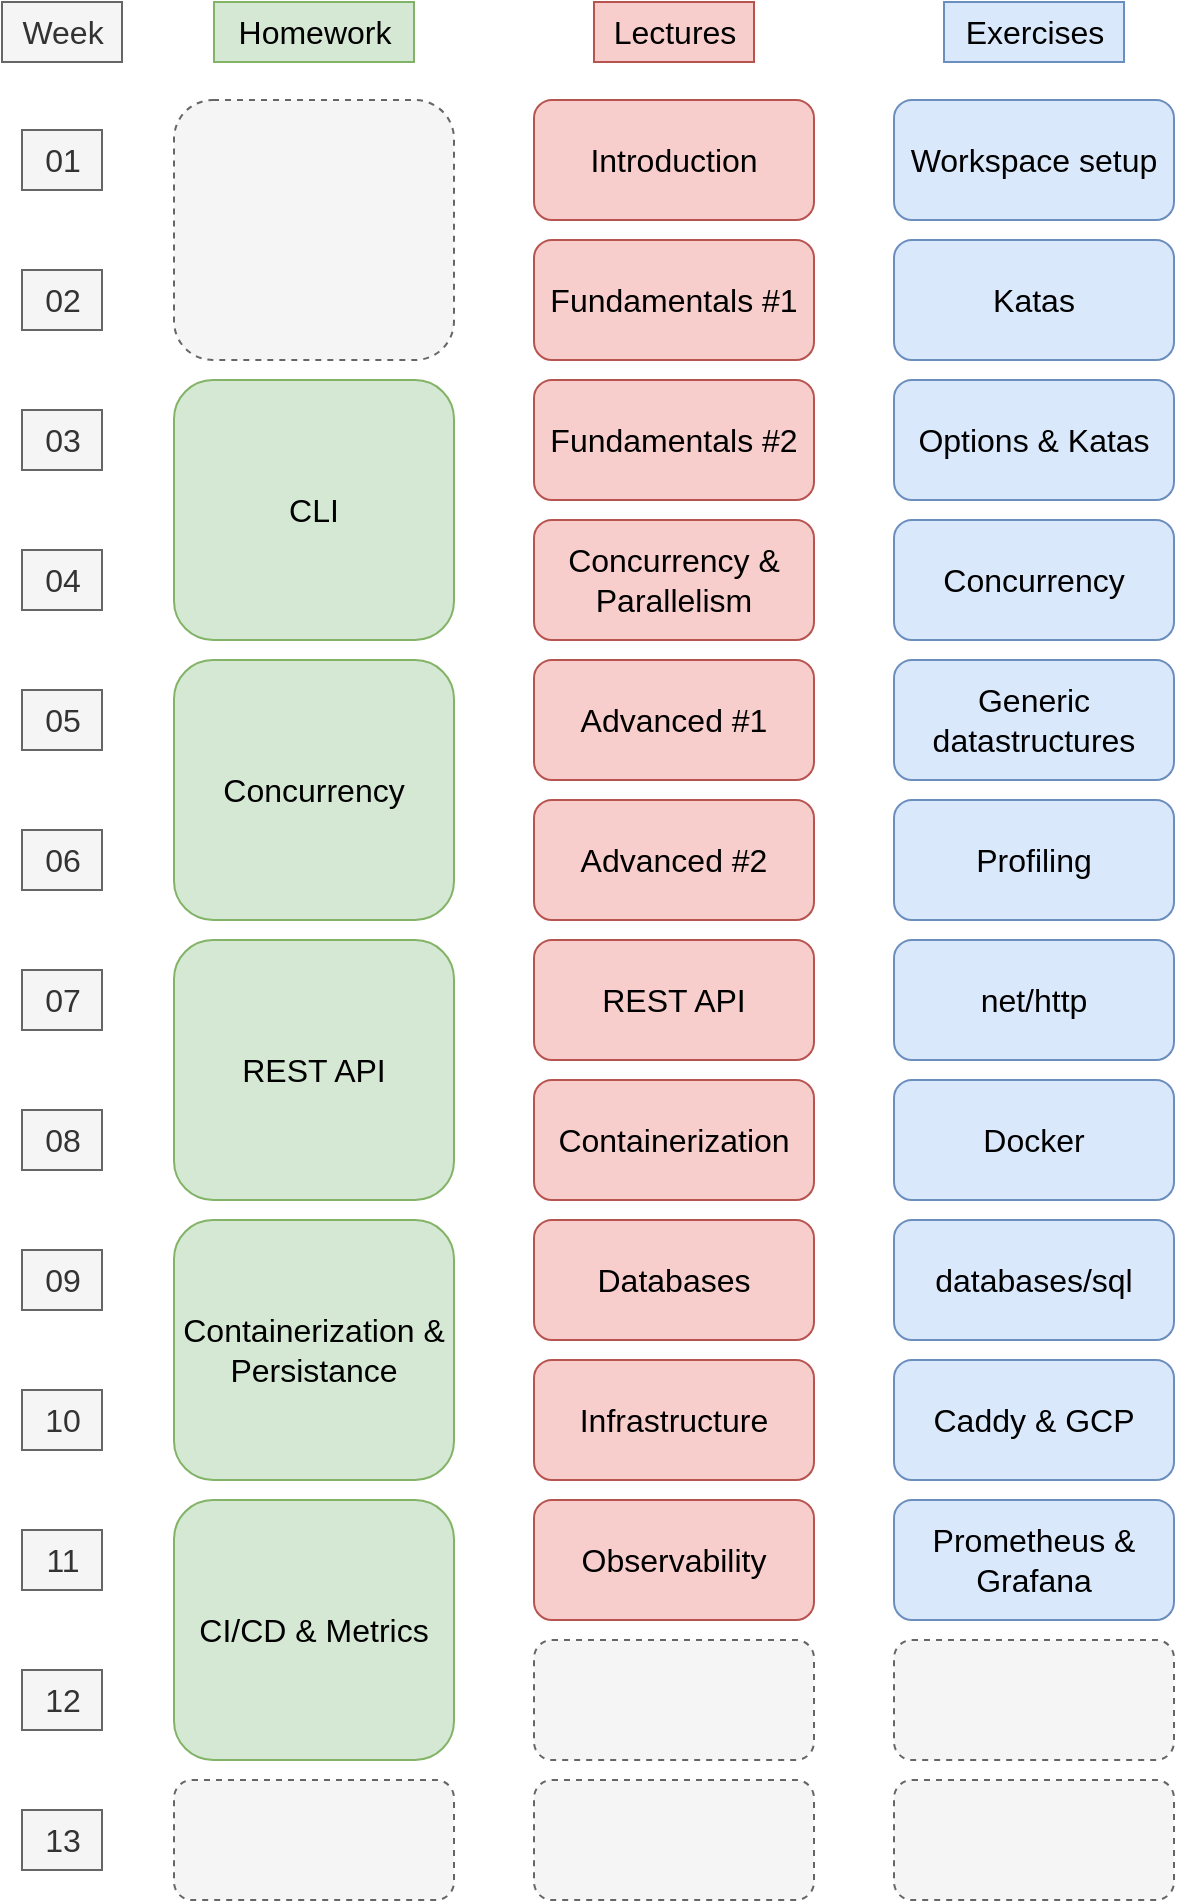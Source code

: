 <mxfile version="24.4.0" type="device">
  <diagram name="Page-1" id="BFdQ66ABjdLcpmXtD36v">
    <mxGraphModel dx="999" dy="938" grid="1" gridSize="10" guides="1" tooltips="1" connect="1" arrows="1" fold="1" page="0" pageScale="1" pageWidth="827" pageHeight="1169" math="0" shadow="0">
      <root>
        <mxCell id="0" />
        <mxCell id="1" parent="0" />
        <mxCell id="KnodmlbBTQH3kh3YxPPO-1" value="Week" style="text;html=1;align=center;verticalAlign=middle;resizable=0;points=[];autosize=1;strokeColor=#666666;fillColor=#f5f5f5;fontSize=16;fontColor=#333333;" parent="1" vertex="1">
          <mxGeometry x="-76" y="-249" width="60" height="30" as="geometry" />
        </mxCell>
        <mxCell id="KnodmlbBTQH3kh3YxPPO-2" value="Homework" style="text;html=1;align=center;verticalAlign=middle;resizable=0;points=[];autosize=1;strokeColor=#82b366;fillColor=#d5e8d4;fontSize=16;" parent="1" vertex="1">
          <mxGeometry x="30" y="-249" width="100" height="30" as="geometry" />
        </mxCell>
        <mxCell id="KnodmlbBTQH3kh3YxPPO-3" value="Lectures" style="text;html=1;align=center;verticalAlign=middle;resizable=0;points=[];autosize=1;strokeColor=#b85450;fillColor=#f8cecc;fontSize=16;" parent="1" vertex="1">
          <mxGeometry x="220" y="-249" width="80" height="30" as="geometry" />
        </mxCell>
        <mxCell id="KnodmlbBTQH3kh3YxPPO-4" value="Exercises" style="text;html=1;align=center;verticalAlign=middle;resizable=0;points=[];autosize=1;strokeColor=#6c8ebf;fillColor=#dae8fc;fontSize=16;" parent="1" vertex="1">
          <mxGeometry x="395" y="-249" width="90" height="30" as="geometry" />
        </mxCell>
        <mxCell id="KnodmlbBTQH3kh3YxPPO-5" value="Introduction" style="rounded=1;whiteSpace=wrap;html=1;fontSize=16;fillColor=#f8cecc;strokeColor=#b85450;" parent="1" vertex="1">
          <mxGeometry x="190" y="-200" width="140" height="60" as="geometry" />
        </mxCell>
        <mxCell id="KnodmlbBTQH3kh3YxPPO-6" value="01" style="text;html=1;align=center;verticalAlign=middle;resizable=0;points=[];autosize=1;strokeColor=#666666;fillColor=#f5f5f5;fontSize=16;fontColor=#333333;" parent="1" vertex="1">
          <mxGeometry x="-66" y="-185" width="40" height="30" as="geometry" />
        </mxCell>
        <mxCell id="KnodmlbBTQH3kh3YxPPO-8" value="02" style="text;html=1;align=center;verticalAlign=middle;resizable=0;points=[];autosize=1;strokeColor=#666666;fillColor=#f5f5f5;fontSize=16;fontColor=#333333;" parent="1" vertex="1">
          <mxGeometry x="-66" y="-115" width="40" height="30" as="geometry" />
        </mxCell>
        <mxCell id="KnodmlbBTQH3kh3YxPPO-9" value="Concurrency &amp;amp; Parallelism" style="rounded=1;whiteSpace=wrap;html=1;fontSize=16;fillColor=#f8cecc;strokeColor=#b85450;" parent="1" vertex="1">
          <mxGeometry x="190" y="10" width="140" height="60" as="geometry" />
        </mxCell>
        <mxCell id="KnodmlbBTQH3kh3YxPPO-10" value="Fundamentals #1" style="rounded=1;whiteSpace=wrap;html=1;fontSize=16;fillColor=#f8cecc;strokeColor=#b85450;" parent="1" vertex="1">
          <mxGeometry x="190" y="-130" width="140" height="60" as="geometry" />
        </mxCell>
        <mxCell id="KnodmlbBTQH3kh3YxPPO-11" value="Fundamentals #2" style="rounded=1;whiteSpace=wrap;html=1;fontSize=16;fillColor=#f8cecc;strokeColor=#b85450;" parent="1" vertex="1">
          <mxGeometry x="190" y="-60" width="140" height="60" as="geometry" />
        </mxCell>
        <mxCell id="KnodmlbBTQH3kh3YxPPO-12" value="03" style="text;html=1;align=center;verticalAlign=middle;resizable=0;points=[];autosize=1;strokeColor=#666666;fillColor=#f5f5f5;fontSize=16;fontColor=#333333;" parent="1" vertex="1">
          <mxGeometry x="-66" y="-45" width="40" height="30" as="geometry" />
        </mxCell>
        <mxCell id="KnodmlbBTQH3kh3YxPPO-13" value="Advanced #1" style="rounded=1;whiteSpace=wrap;html=1;fontSize=16;fillColor=#f8cecc;strokeColor=#b85450;" parent="1" vertex="1">
          <mxGeometry x="190" y="80" width="140" height="60" as="geometry" />
        </mxCell>
        <mxCell id="KnodmlbBTQH3kh3YxPPO-14" value="Advanced #2" style="rounded=1;whiteSpace=wrap;html=1;fontSize=16;fillColor=#f8cecc;strokeColor=#b85450;" parent="1" vertex="1">
          <mxGeometry x="190" y="150" width="140" height="60" as="geometry" />
        </mxCell>
        <mxCell id="KnodmlbBTQH3kh3YxPPO-15" value="04" style="text;html=1;align=center;verticalAlign=middle;resizable=0;points=[];autosize=1;strokeColor=#666666;fillColor=#f5f5f5;fontSize=16;fontColor=#333333;" parent="1" vertex="1">
          <mxGeometry x="-66" y="25" width="40" height="30" as="geometry" />
        </mxCell>
        <mxCell id="KnodmlbBTQH3kh3YxPPO-16" value="05" style="text;html=1;align=center;verticalAlign=middle;resizable=0;points=[];autosize=1;strokeColor=#666666;fillColor=#f5f5f5;fontSize=16;fontColor=#333333;" parent="1" vertex="1">
          <mxGeometry x="-66" y="95" width="40" height="30" as="geometry" />
        </mxCell>
        <mxCell id="KnodmlbBTQH3kh3YxPPO-17" value="06" style="text;html=1;align=center;verticalAlign=middle;resizable=0;points=[];autosize=1;strokeColor=#666666;fillColor=#f5f5f5;fontSize=16;fontColor=#333333;" parent="1" vertex="1">
          <mxGeometry x="-66" y="165" width="40" height="30" as="geometry" />
        </mxCell>
        <mxCell id="KnodmlbBTQH3kh3YxPPO-18" value="REST API" style="rounded=1;whiteSpace=wrap;html=1;fontSize=16;fillColor=#f8cecc;strokeColor=#b85450;" parent="1" vertex="1">
          <mxGeometry x="190" y="220" width="140" height="60" as="geometry" />
        </mxCell>
        <mxCell id="KnodmlbBTQH3kh3YxPPO-19" value="Containerization" style="rounded=1;whiteSpace=wrap;html=1;fontSize=16;fillColor=#f8cecc;strokeColor=#b85450;" parent="1" vertex="1">
          <mxGeometry x="190" y="290" width="140" height="60" as="geometry" />
        </mxCell>
        <mxCell id="KnodmlbBTQH3kh3YxPPO-20" value="Databases" style="rounded=1;whiteSpace=wrap;html=1;fontSize=16;fillColor=#f8cecc;strokeColor=#b85450;" parent="1" vertex="1">
          <mxGeometry x="190" y="360" width="140" height="60" as="geometry" />
        </mxCell>
        <mxCell id="KnodmlbBTQH3kh3YxPPO-21" value="Infrastructure" style="rounded=1;whiteSpace=wrap;html=1;fontSize=16;fillColor=#f8cecc;strokeColor=#b85450;" parent="1" vertex="1">
          <mxGeometry x="190" y="430" width="140" height="60" as="geometry" />
        </mxCell>
        <mxCell id="KnodmlbBTQH3kh3YxPPO-22" value="Observability" style="rounded=1;whiteSpace=wrap;html=1;fontSize=16;fillColor=#f8cecc;strokeColor=#b85450;" parent="1" vertex="1">
          <mxGeometry x="190" y="500" width="140" height="60" as="geometry" />
        </mxCell>
        <mxCell id="KnodmlbBTQH3kh3YxPPO-23" value="07" style="text;html=1;align=center;verticalAlign=middle;resizable=0;points=[];autosize=1;strokeColor=#666666;fillColor=#f5f5f5;fontSize=16;fontColor=#333333;" parent="1" vertex="1">
          <mxGeometry x="-66" y="235" width="40" height="30" as="geometry" />
        </mxCell>
        <mxCell id="KnodmlbBTQH3kh3YxPPO-24" value="08" style="text;html=1;align=center;verticalAlign=middle;resizable=0;points=[];autosize=1;strokeColor=#666666;fillColor=#f5f5f5;fontSize=16;fontColor=#333333;" parent="1" vertex="1">
          <mxGeometry x="-66" y="305" width="40" height="30" as="geometry" />
        </mxCell>
        <mxCell id="KnodmlbBTQH3kh3YxPPO-25" value="09" style="text;html=1;align=center;verticalAlign=middle;resizable=0;points=[];autosize=1;strokeColor=#666666;fillColor=#f5f5f5;fontSize=16;fontColor=#333333;" parent="1" vertex="1">
          <mxGeometry x="-66" y="375" width="40" height="30" as="geometry" />
        </mxCell>
        <mxCell id="KnodmlbBTQH3kh3YxPPO-26" value="10" style="text;html=1;align=center;verticalAlign=middle;resizable=0;points=[];autosize=1;strokeColor=#666666;fillColor=#f5f5f5;fontSize=16;fontColor=#333333;" parent="1" vertex="1">
          <mxGeometry x="-66" y="445" width="40" height="30" as="geometry" />
        </mxCell>
        <mxCell id="KnodmlbBTQH3kh3YxPPO-27" value="11" style="text;html=1;align=center;verticalAlign=middle;resizable=0;points=[];autosize=1;strokeColor=#666666;fillColor=#f5f5f5;fontSize=16;fontColor=#333333;" parent="1" vertex="1">
          <mxGeometry x="-66" y="515" width="40" height="30" as="geometry" />
        </mxCell>
        <mxCell id="KnodmlbBTQH3kh3YxPPO-28" value="CLI" style="rounded=1;whiteSpace=wrap;html=1;fontSize=16;fillColor=#d5e8d4;strokeColor=#82b366;" parent="1" vertex="1">
          <mxGeometry x="10" y="-60" width="140" height="130" as="geometry" />
        </mxCell>
        <mxCell id="KnodmlbBTQH3kh3YxPPO-29" value="Concurrency" style="rounded=1;whiteSpace=wrap;html=1;fontSize=16;fillColor=#d5e8d4;strokeColor=#82b366;" parent="1" vertex="1">
          <mxGeometry x="10" y="80" width="140" height="130" as="geometry" />
        </mxCell>
        <mxCell id="KnodmlbBTQH3kh3YxPPO-30" value="12" style="text;html=1;align=center;verticalAlign=middle;resizable=0;points=[];autosize=1;strokeColor=#666666;fillColor=#f5f5f5;fontSize=16;fontColor=#333333;" parent="1" vertex="1">
          <mxGeometry x="-66" y="585" width="40" height="30" as="geometry" />
        </mxCell>
        <mxCell id="KnodmlbBTQH3kh3YxPPO-31" value="" style="rounded=1;whiteSpace=wrap;html=1;fontSize=16;fillColor=#f5f5f5;strokeColor=#666666;fontColor=#333333;dashed=1;" parent="1" vertex="1">
          <mxGeometry x="10" y="640" width="140" height="60" as="geometry" />
        </mxCell>
        <mxCell id="KnodmlbBTQH3kh3YxPPO-32" value="" style="rounded=1;whiteSpace=wrap;html=1;fontSize=16;fillColor=#f5f5f5;strokeColor=#666666;fontColor=#333333;dashed=1;" parent="1" vertex="1">
          <mxGeometry x="190" y="640" width="140" height="60" as="geometry" />
        </mxCell>
        <mxCell id="KnodmlbBTQH3kh3YxPPO-33" value="13" style="text;html=1;align=center;verticalAlign=middle;resizable=0;points=[];autosize=1;strokeColor=#666666;fillColor=#f5f5f5;fontSize=16;fontColor=#333333;" parent="1" vertex="1">
          <mxGeometry x="-66" y="655" width="40" height="30" as="geometry" />
        </mxCell>
        <mxCell id="KnodmlbBTQH3kh3YxPPO-34" value="REST API" style="rounded=1;whiteSpace=wrap;html=1;fontSize=16;fillColor=#d5e8d4;strokeColor=#82b366;" parent="1" vertex="1">
          <mxGeometry x="10" y="220" width="140" height="130" as="geometry" />
        </mxCell>
        <mxCell id="KnodmlbBTQH3kh3YxPPO-35" value="Containerization &amp;amp; Persistance" style="rounded=1;whiteSpace=wrap;html=1;fontSize=16;fillColor=#d5e8d4;strokeColor=#82b366;" parent="1" vertex="1">
          <mxGeometry x="10" y="360" width="140" height="130" as="geometry" />
        </mxCell>
        <mxCell id="KnodmlbBTQH3kh3YxPPO-36" value="CI/CD &amp;amp; Metrics" style="rounded=1;whiteSpace=wrap;html=1;fontSize=16;fillColor=#d5e8d4;strokeColor=#82b366;" parent="1" vertex="1">
          <mxGeometry x="10" y="500" width="140" height="130" as="geometry" />
        </mxCell>
        <mxCell id="KnodmlbBTQH3kh3YxPPO-37" value="Workspace setup" style="rounded=1;whiteSpace=wrap;html=1;fontSize=16;fillColor=#dae8fc;strokeColor=#6c8ebf;" parent="1" vertex="1">
          <mxGeometry x="370" y="-200" width="140" height="60" as="geometry" />
        </mxCell>
        <mxCell id="KnodmlbBTQH3kh3YxPPO-38" value="" style="rounded=1;whiteSpace=wrap;html=1;fontSize=16;fillColor=#f5f5f5;strokeColor=#666666;fontColor=#333333;dashed=1;" parent="1" vertex="1">
          <mxGeometry x="10" y="-200" width="140" height="130" as="geometry" />
        </mxCell>
        <mxCell id="KnodmlbBTQH3kh3YxPPO-39" value="" style="rounded=1;whiteSpace=wrap;html=1;fontSize=16;fillColor=#f5f5f5;strokeColor=#666666;fontColor=#333333;dashed=1;" parent="1" vertex="1">
          <mxGeometry x="190" y="570" width="140" height="60" as="geometry" />
        </mxCell>
        <mxCell id="KnodmlbBTQH3kh3YxPPO-40" value="Katas" style="rounded=1;whiteSpace=wrap;html=1;fontSize=16;fillColor=#dae8fc;strokeColor=#6c8ebf;" parent="1" vertex="1">
          <mxGeometry x="370" y="-130" width="140" height="60" as="geometry" />
        </mxCell>
        <mxCell id="KnodmlbBTQH3kh3YxPPO-41" value="Options &amp;amp; Katas" style="rounded=1;whiteSpace=wrap;html=1;fontSize=16;fillColor=#dae8fc;strokeColor=#6c8ebf;" parent="1" vertex="1">
          <mxGeometry x="370" y="-60" width="140" height="60" as="geometry" />
        </mxCell>
        <mxCell id="KnodmlbBTQH3kh3YxPPO-42" value="Concurrency" style="rounded=1;whiteSpace=wrap;html=1;fontSize=16;fillColor=#dae8fc;strokeColor=#6c8ebf;" parent="1" vertex="1">
          <mxGeometry x="370" y="10" width="140" height="60" as="geometry" />
        </mxCell>
        <mxCell id="KnodmlbBTQH3kh3YxPPO-43" value="Generic datastructures" style="rounded=1;whiteSpace=wrap;html=1;fontSize=16;fillColor=#dae8fc;strokeColor=#6c8ebf;" parent="1" vertex="1">
          <mxGeometry x="370" y="80" width="140" height="60" as="geometry" />
        </mxCell>
        <mxCell id="KnodmlbBTQH3kh3YxPPO-44" value="Profiling" style="rounded=1;whiteSpace=wrap;html=1;fontSize=16;fillColor=#dae8fc;strokeColor=#6c8ebf;" parent="1" vertex="1">
          <mxGeometry x="370" y="150" width="140" height="60" as="geometry" />
        </mxCell>
        <mxCell id="KnodmlbBTQH3kh3YxPPO-45" value="net/http" style="rounded=1;whiteSpace=wrap;html=1;fontSize=16;fillColor=#dae8fc;strokeColor=#6c8ebf;" parent="1" vertex="1">
          <mxGeometry x="370" y="220" width="140" height="60" as="geometry" />
        </mxCell>
        <mxCell id="KnodmlbBTQH3kh3YxPPO-46" value="Docker" style="rounded=1;whiteSpace=wrap;html=1;fontSize=16;fillColor=#dae8fc;strokeColor=#6c8ebf;" parent="1" vertex="1">
          <mxGeometry x="370" y="290" width="140" height="60" as="geometry" />
        </mxCell>
        <mxCell id="KnodmlbBTQH3kh3YxPPO-47" value="databases/sql" style="rounded=1;whiteSpace=wrap;html=1;fontSize=16;fillColor=#dae8fc;strokeColor=#6c8ebf;" parent="1" vertex="1">
          <mxGeometry x="370" y="360" width="140" height="60" as="geometry" />
        </mxCell>
        <mxCell id="KnodmlbBTQH3kh3YxPPO-48" value="Caddy &amp;amp; GCP" style="rounded=1;whiteSpace=wrap;html=1;fontSize=16;fillColor=#dae8fc;strokeColor=#6c8ebf;" parent="1" vertex="1">
          <mxGeometry x="370" y="430" width="140" height="60" as="geometry" />
        </mxCell>
        <mxCell id="KnodmlbBTQH3kh3YxPPO-49" value="Prometheus &amp;amp; Grafana" style="rounded=1;whiteSpace=wrap;html=1;fontSize=16;fillColor=#dae8fc;strokeColor=#6c8ebf;" parent="1" vertex="1">
          <mxGeometry x="370" y="500" width="140" height="60" as="geometry" />
        </mxCell>
        <mxCell id="KnodmlbBTQH3kh3YxPPO-50" value="" style="rounded=1;whiteSpace=wrap;html=1;fontSize=16;fillColor=#f5f5f5;strokeColor=#666666;fontColor=#333333;dashed=1;" parent="1" vertex="1">
          <mxGeometry x="370" y="570" width="140" height="60" as="geometry" />
        </mxCell>
        <mxCell id="KnodmlbBTQH3kh3YxPPO-51" value="" style="rounded=1;whiteSpace=wrap;html=1;fontSize=16;fillColor=#f5f5f5;strokeColor=#666666;fontColor=#333333;dashed=1;" parent="1" vertex="1">
          <mxGeometry x="370" y="640" width="140" height="60" as="geometry" />
        </mxCell>
      </root>
    </mxGraphModel>
  </diagram>
</mxfile>

